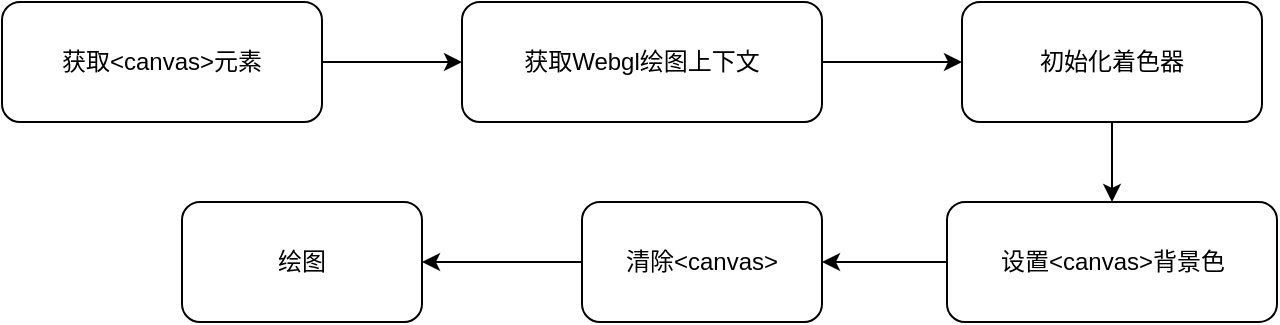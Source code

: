 <mxfile>
    <diagram id="MHlLWgYQGPAS6x2hGhP0" name="第 1 页">
        <mxGraphModel dx="958" dy="328" grid="1" gridSize="10" guides="1" tooltips="1" connect="1" arrows="1" fold="1" page="1" pageScale="1" pageWidth="827" pageHeight="1169" math="0" shadow="0">
            <root>
                <mxCell id="0"/>
                <mxCell id="1" parent="0"/>
                <mxCell id="4" value="" style="edgeStyle=none;html=1;" edge="1" parent="1" source="2" target="3">
                    <mxGeometry relative="1" as="geometry"/>
                </mxCell>
                <mxCell id="2" value="获取&amp;lt;canvas&amp;gt;元素" style="rounded=1;whiteSpace=wrap;html=1;" vertex="1" parent="1">
                    <mxGeometry x="20" y="180" width="160" height="60" as="geometry"/>
                </mxCell>
                <mxCell id="6" value="" style="edgeStyle=none;html=1;" edge="1" parent="1" source="3" target="5">
                    <mxGeometry relative="1" as="geometry"/>
                </mxCell>
                <mxCell id="3" value="获取Webgl绘图上下文" style="whiteSpace=wrap;html=1;rounded=1;" vertex="1" parent="1">
                    <mxGeometry x="250" y="180" width="180" height="60" as="geometry"/>
                </mxCell>
                <mxCell id="8" value="" style="edgeStyle=none;html=1;" edge="1" parent="1" source="5" target="7">
                    <mxGeometry relative="1" as="geometry"/>
                </mxCell>
                <mxCell id="5" value="初始化着色器" style="whiteSpace=wrap;html=1;rounded=1;" vertex="1" parent="1">
                    <mxGeometry x="500" y="180" width="150" height="60" as="geometry"/>
                </mxCell>
                <mxCell id="10" value="" style="edgeStyle=none;html=1;" edge="1" parent="1" source="7" target="9">
                    <mxGeometry relative="1" as="geometry"/>
                </mxCell>
                <mxCell id="7" value="设置&amp;lt;canvas&amp;gt;背景色" style="whiteSpace=wrap;html=1;rounded=1;" vertex="1" parent="1">
                    <mxGeometry x="492.5" y="280" width="165" height="60" as="geometry"/>
                </mxCell>
                <mxCell id="12" value="" style="edgeStyle=none;html=1;" edge="1" parent="1" source="9" target="11">
                    <mxGeometry relative="1" as="geometry"/>
                </mxCell>
                <mxCell id="9" value="清除&amp;lt;canvas&amp;gt;" style="whiteSpace=wrap;html=1;rounded=1;" vertex="1" parent="1">
                    <mxGeometry x="310" y="280" width="120" height="60" as="geometry"/>
                </mxCell>
                <mxCell id="11" value="绘图" style="whiteSpace=wrap;html=1;rounded=1;" vertex="1" parent="1">
                    <mxGeometry x="110" y="280" width="120" height="60" as="geometry"/>
                </mxCell>
            </root>
        </mxGraphModel>
    </diagram>
</mxfile>